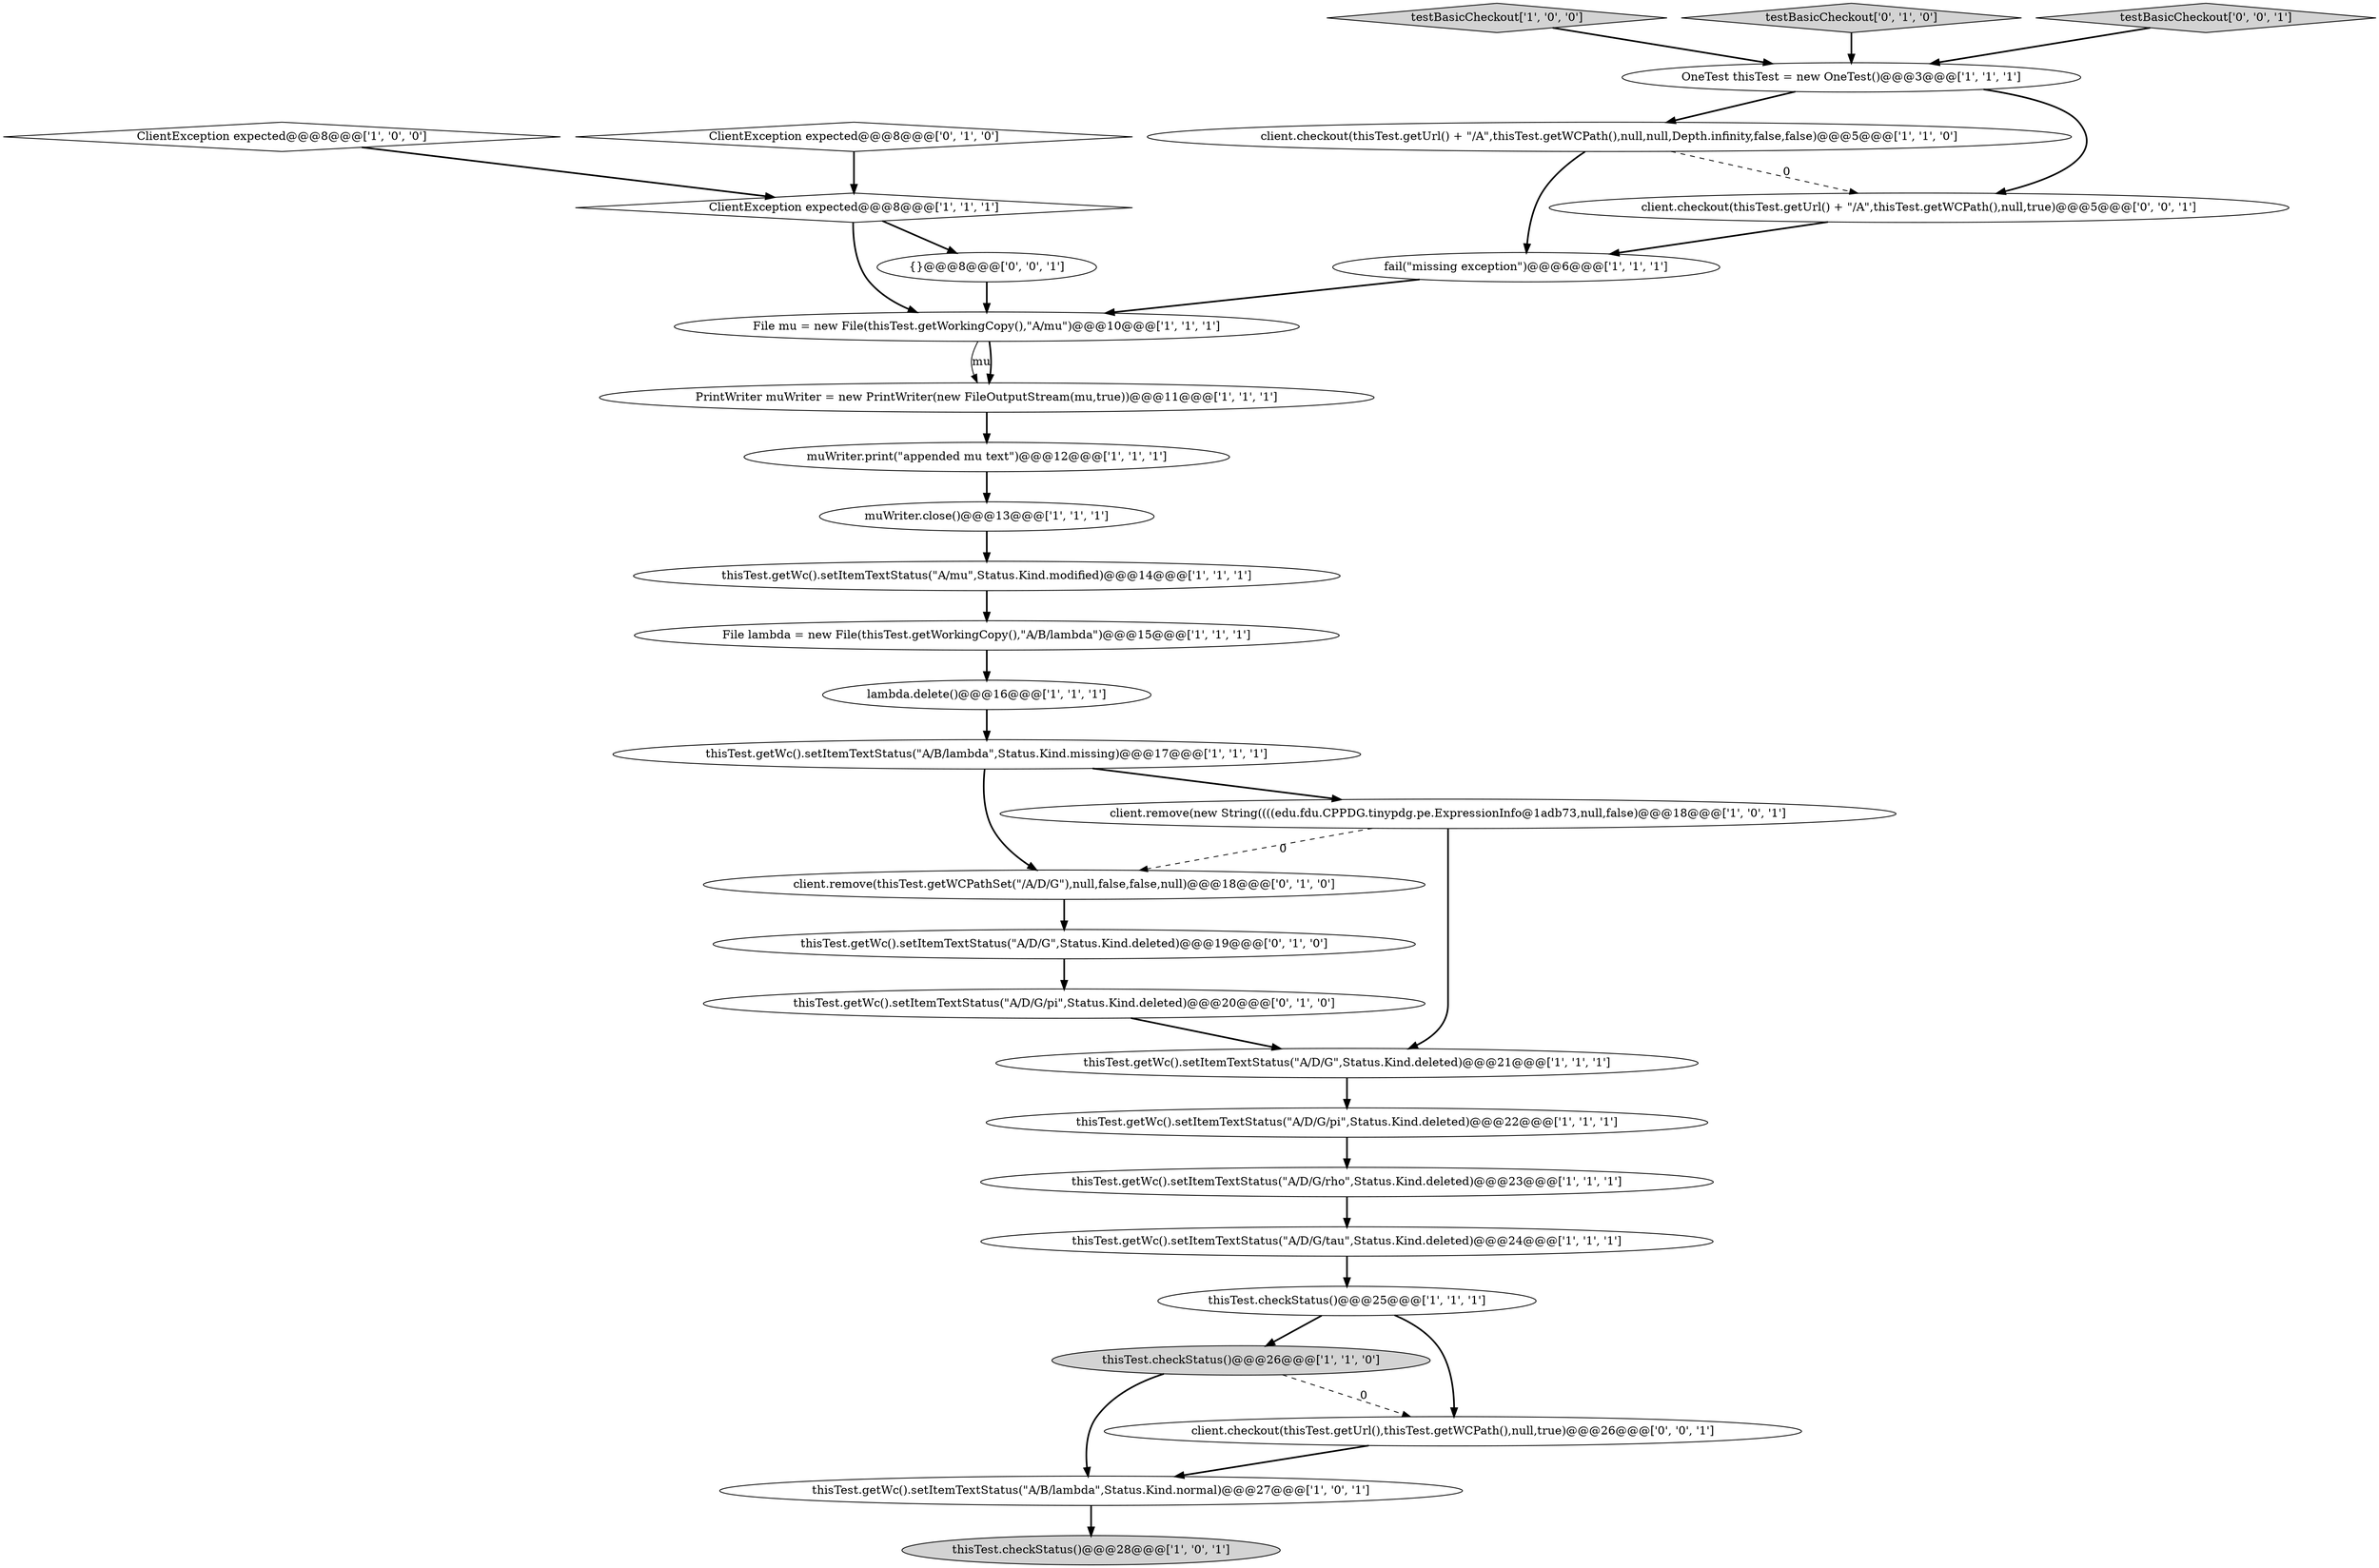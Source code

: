 digraph {
17 [style = filled, label = "PrintWriter muWriter = new PrintWriter(new FileOutputStream(mu,true))@@@11@@@['1', '1', '1']", fillcolor = white, shape = ellipse image = "AAA0AAABBB1BBB"];
25 [style = filled, label = "thisTest.getWc().setItemTextStatus(\"A/D/G\",Status.Kind.deleted)@@@19@@@['0', '1', '0']", fillcolor = white, shape = ellipse image = "AAA0AAABBB2BBB"];
14 [style = filled, label = "thisTest.checkStatus()@@@26@@@['1', '1', '0']", fillcolor = lightgray, shape = ellipse image = "AAA0AAABBB1BBB"];
30 [style = filled, label = "client.checkout(thisTest.getUrl() + \"/A\",thisTest.getWCPath(),null,true)@@@5@@@['0', '0', '1']", fillcolor = white, shape = ellipse image = "AAA0AAABBB3BBB"];
18 [style = filled, label = "thisTest.getWc().setItemTextStatus(\"A/D/G/pi\",Status.Kind.deleted)@@@22@@@['1', '1', '1']", fillcolor = white, shape = ellipse image = "AAA0AAABBB1BBB"];
24 [style = filled, label = "ClientException expected@@@8@@@['0', '1', '0']", fillcolor = white, shape = diamond image = "AAA0AAABBB2BBB"];
28 [style = filled, label = "client.checkout(thisTest.getUrl(),thisTest.getWCPath(),null,true)@@@26@@@['0', '0', '1']", fillcolor = white, shape = ellipse image = "AAA0AAABBB3BBB"];
27 [style = filled, label = "client.remove(thisTest.getWCPathSet(\"/A/D/G\"),null,false,false,null)@@@18@@@['0', '1', '0']", fillcolor = white, shape = ellipse image = "AAA1AAABBB2BBB"];
1 [style = filled, label = "ClientException expected@@@8@@@['1', '1', '1']", fillcolor = white, shape = diamond image = "AAA0AAABBB1BBB"];
5 [style = filled, label = "thisTest.getWc().setItemTextStatus(\"A/B/lambda\",Status.Kind.missing)@@@17@@@['1', '1', '1']", fillcolor = white, shape = ellipse image = "AAA0AAABBB1BBB"];
9 [style = filled, label = "File mu = new File(thisTest.getWorkingCopy(),\"A/mu\")@@@10@@@['1', '1', '1']", fillcolor = white, shape = ellipse image = "AAA0AAABBB1BBB"];
23 [style = filled, label = "thisTest.getWc().setItemTextStatus(\"A/D/G/pi\",Status.Kind.deleted)@@@20@@@['0', '1', '0']", fillcolor = white, shape = ellipse image = "AAA0AAABBB2BBB"];
12 [style = filled, label = "fail(\"missing exception\")@@@6@@@['1', '1', '1']", fillcolor = white, shape = ellipse image = "AAA0AAABBB1BBB"];
2 [style = filled, label = "File lambda = new File(thisTest.getWorkingCopy(),\"A/B/lambda\")@@@15@@@['1', '1', '1']", fillcolor = white, shape = ellipse image = "AAA0AAABBB1BBB"];
22 [style = filled, label = "thisTest.getWc().setItemTextStatus(\"A/B/lambda\",Status.Kind.normal)@@@27@@@['1', '0', '1']", fillcolor = white, shape = ellipse image = "AAA0AAABBB1BBB"];
19 [style = filled, label = "testBasicCheckout['1', '0', '0']", fillcolor = lightgray, shape = diamond image = "AAA0AAABBB1BBB"];
7 [style = filled, label = "thisTest.checkStatus()@@@28@@@['1', '0', '1']", fillcolor = lightgray, shape = ellipse image = "AAA0AAABBB1BBB"];
15 [style = filled, label = "muWriter.close()@@@13@@@['1', '1', '1']", fillcolor = white, shape = ellipse image = "AAA0AAABBB1BBB"];
8 [style = filled, label = "OneTest thisTest = new OneTest()@@@3@@@['1', '1', '1']", fillcolor = white, shape = ellipse image = "AAA0AAABBB1BBB"];
26 [style = filled, label = "testBasicCheckout['0', '1', '0']", fillcolor = lightgray, shape = diamond image = "AAA0AAABBB2BBB"];
0 [style = filled, label = "ClientException expected@@@8@@@['1', '0', '0']", fillcolor = white, shape = diamond image = "AAA0AAABBB1BBB"];
6 [style = filled, label = "thisTest.getWc().setItemTextStatus(\"A/mu\",Status.Kind.modified)@@@14@@@['1', '1', '1']", fillcolor = white, shape = ellipse image = "AAA0AAABBB1BBB"];
31 [style = filled, label = "testBasicCheckout['0', '0', '1']", fillcolor = lightgray, shape = diamond image = "AAA0AAABBB3BBB"];
16 [style = filled, label = "thisTest.checkStatus()@@@25@@@['1', '1', '1']", fillcolor = white, shape = ellipse image = "AAA0AAABBB1BBB"];
21 [style = filled, label = "thisTest.getWc().setItemTextStatus(\"A/D/G\",Status.Kind.deleted)@@@21@@@['1', '1', '1']", fillcolor = white, shape = ellipse image = "AAA0AAABBB1BBB"];
10 [style = filled, label = "thisTest.getWc().setItemTextStatus(\"A/D/G/tau\",Status.Kind.deleted)@@@24@@@['1', '1', '1']", fillcolor = white, shape = ellipse image = "AAA0AAABBB1BBB"];
11 [style = filled, label = "client.checkout(thisTest.getUrl() + \"/A\",thisTest.getWCPath(),null,null,Depth.infinity,false,false)@@@5@@@['1', '1', '0']", fillcolor = white, shape = ellipse image = "AAA0AAABBB1BBB"];
3 [style = filled, label = "thisTest.getWc().setItemTextStatus(\"A/D/G/rho\",Status.Kind.deleted)@@@23@@@['1', '1', '1']", fillcolor = white, shape = ellipse image = "AAA0AAABBB1BBB"];
13 [style = filled, label = "lambda.delete()@@@16@@@['1', '1', '1']", fillcolor = white, shape = ellipse image = "AAA0AAABBB1BBB"];
29 [style = filled, label = "{}@@@8@@@['0', '0', '1']", fillcolor = white, shape = ellipse image = "AAA0AAABBB3BBB"];
20 [style = filled, label = "muWriter.print(\"appended mu text\")@@@12@@@['1', '1', '1']", fillcolor = white, shape = ellipse image = "AAA0AAABBB1BBB"];
4 [style = filled, label = "client.remove(new String((((edu.fdu.CPPDG.tinypdg.pe.ExpressionInfo@1adb73,null,false)@@@18@@@['1', '0', '1']", fillcolor = white, shape = ellipse image = "AAA0AAABBB1BBB"];
10->16 [style = bold, label=""];
18->3 [style = bold, label=""];
25->23 [style = bold, label=""];
29->9 [style = bold, label=""];
3->10 [style = bold, label=""];
26->8 [style = bold, label=""];
4->27 [style = dashed, label="0"];
1->9 [style = bold, label=""];
11->12 [style = bold, label=""];
27->25 [style = bold, label=""];
2->13 [style = bold, label=""];
9->17 [style = solid, label="mu"];
20->15 [style = bold, label=""];
19->8 [style = bold, label=""];
31->8 [style = bold, label=""];
1->29 [style = bold, label=""];
11->30 [style = dashed, label="0"];
17->20 [style = bold, label=""];
15->6 [style = bold, label=""];
0->1 [style = bold, label=""];
5->4 [style = bold, label=""];
6->2 [style = bold, label=""];
24->1 [style = bold, label=""];
23->21 [style = bold, label=""];
12->9 [style = bold, label=""];
28->22 [style = bold, label=""];
8->11 [style = bold, label=""];
21->18 [style = bold, label=""];
9->17 [style = bold, label=""];
22->7 [style = bold, label=""];
16->14 [style = bold, label=""];
30->12 [style = bold, label=""];
5->27 [style = bold, label=""];
16->28 [style = bold, label=""];
14->28 [style = dashed, label="0"];
8->30 [style = bold, label=""];
4->21 [style = bold, label=""];
13->5 [style = bold, label=""];
14->22 [style = bold, label=""];
}
